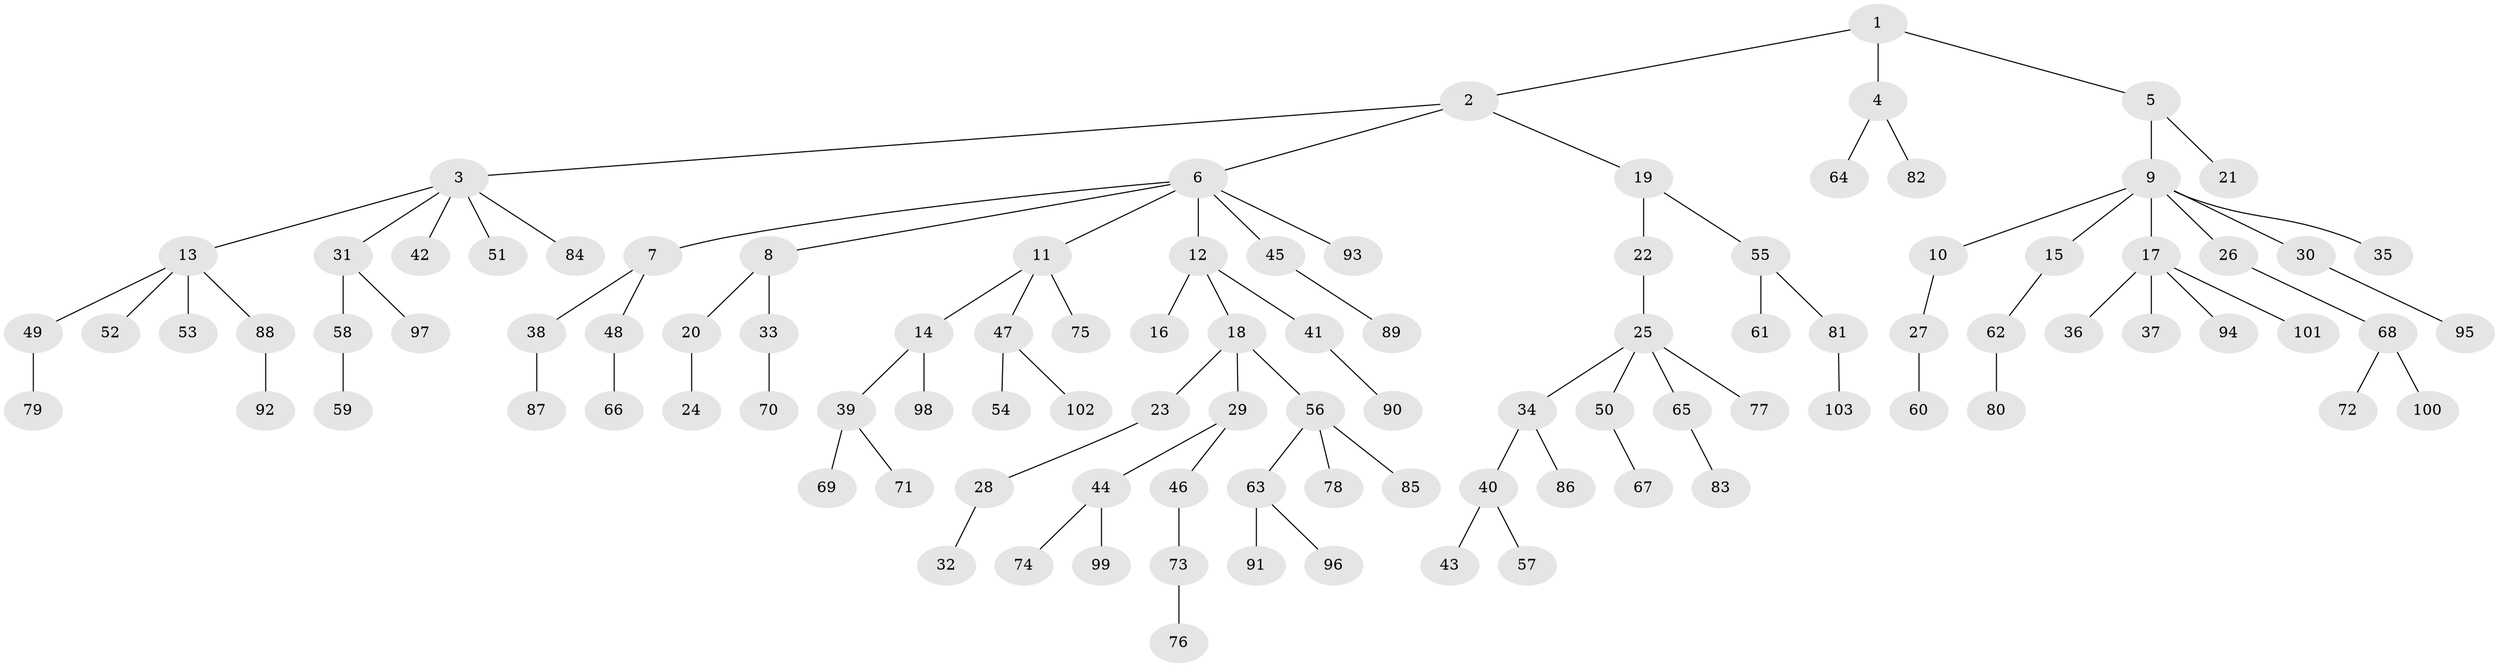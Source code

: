 // Generated by graph-tools (version 1.1) at 2025/02/03/09/25 03:02:16]
// undirected, 103 vertices, 102 edges
graph export_dot {
graph [start="1"]
  node [color=gray90,style=filled];
  1;
  2;
  3;
  4;
  5;
  6;
  7;
  8;
  9;
  10;
  11;
  12;
  13;
  14;
  15;
  16;
  17;
  18;
  19;
  20;
  21;
  22;
  23;
  24;
  25;
  26;
  27;
  28;
  29;
  30;
  31;
  32;
  33;
  34;
  35;
  36;
  37;
  38;
  39;
  40;
  41;
  42;
  43;
  44;
  45;
  46;
  47;
  48;
  49;
  50;
  51;
  52;
  53;
  54;
  55;
  56;
  57;
  58;
  59;
  60;
  61;
  62;
  63;
  64;
  65;
  66;
  67;
  68;
  69;
  70;
  71;
  72;
  73;
  74;
  75;
  76;
  77;
  78;
  79;
  80;
  81;
  82;
  83;
  84;
  85;
  86;
  87;
  88;
  89;
  90;
  91;
  92;
  93;
  94;
  95;
  96;
  97;
  98;
  99;
  100;
  101;
  102;
  103;
  1 -- 2;
  1 -- 4;
  1 -- 5;
  2 -- 3;
  2 -- 6;
  2 -- 19;
  3 -- 13;
  3 -- 31;
  3 -- 42;
  3 -- 51;
  3 -- 84;
  4 -- 64;
  4 -- 82;
  5 -- 9;
  5 -- 21;
  6 -- 7;
  6 -- 8;
  6 -- 11;
  6 -- 12;
  6 -- 45;
  6 -- 93;
  7 -- 38;
  7 -- 48;
  8 -- 20;
  8 -- 33;
  9 -- 10;
  9 -- 15;
  9 -- 17;
  9 -- 26;
  9 -- 30;
  9 -- 35;
  10 -- 27;
  11 -- 14;
  11 -- 47;
  11 -- 75;
  12 -- 16;
  12 -- 18;
  12 -- 41;
  13 -- 49;
  13 -- 52;
  13 -- 53;
  13 -- 88;
  14 -- 39;
  14 -- 98;
  15 -- 62;
  17 -- 36;
  17 -- 37;
  17 -- 94;
  17 -- 101;
  18 -- 23;
  18 -- 29;
  18 -- 56;
  19 -- 22;
  19 -- 55;
  20 -- 24;
  22 -- 25;
  23 -- 28;
  25 -- 34;
  25 -- 50;
  25 -- 65;
  25 -- 77;
  26 -- 68;
  27 -- 60;
  28 -- 32;
  29 -- 44;
  29 -- 46;
  30 -- 95;
  31 -- 58;
  31 -- 97;
  33 -- 70;
  34 -- 40;
  34 -- 86;
  38 -- 87;
  39 -- 69;
  39 -- 71;
  40 -- 43;
  40 -- 57;
  41 -- 90;
  44 -- 74;
  44 -- 99;
  45 -- 89;
  46 -- 73;
  47 -- 54;
  47 -- 102;
  48 -- 66;
  49 -- 79;
  50 -- 67;
  55 -- 61;
  55 -- 81;
  56 -- 63;
  56 -- 78;
  56 -- 85;
  58 -- 59;
  62 -- 80;
  63 -- 91;
  63 -- 96;
  65 -- 83;
  68 -- 72;
  68 -- 100;
  73 -- 76;
  81 -- 103;
  88 -- 92;
}
